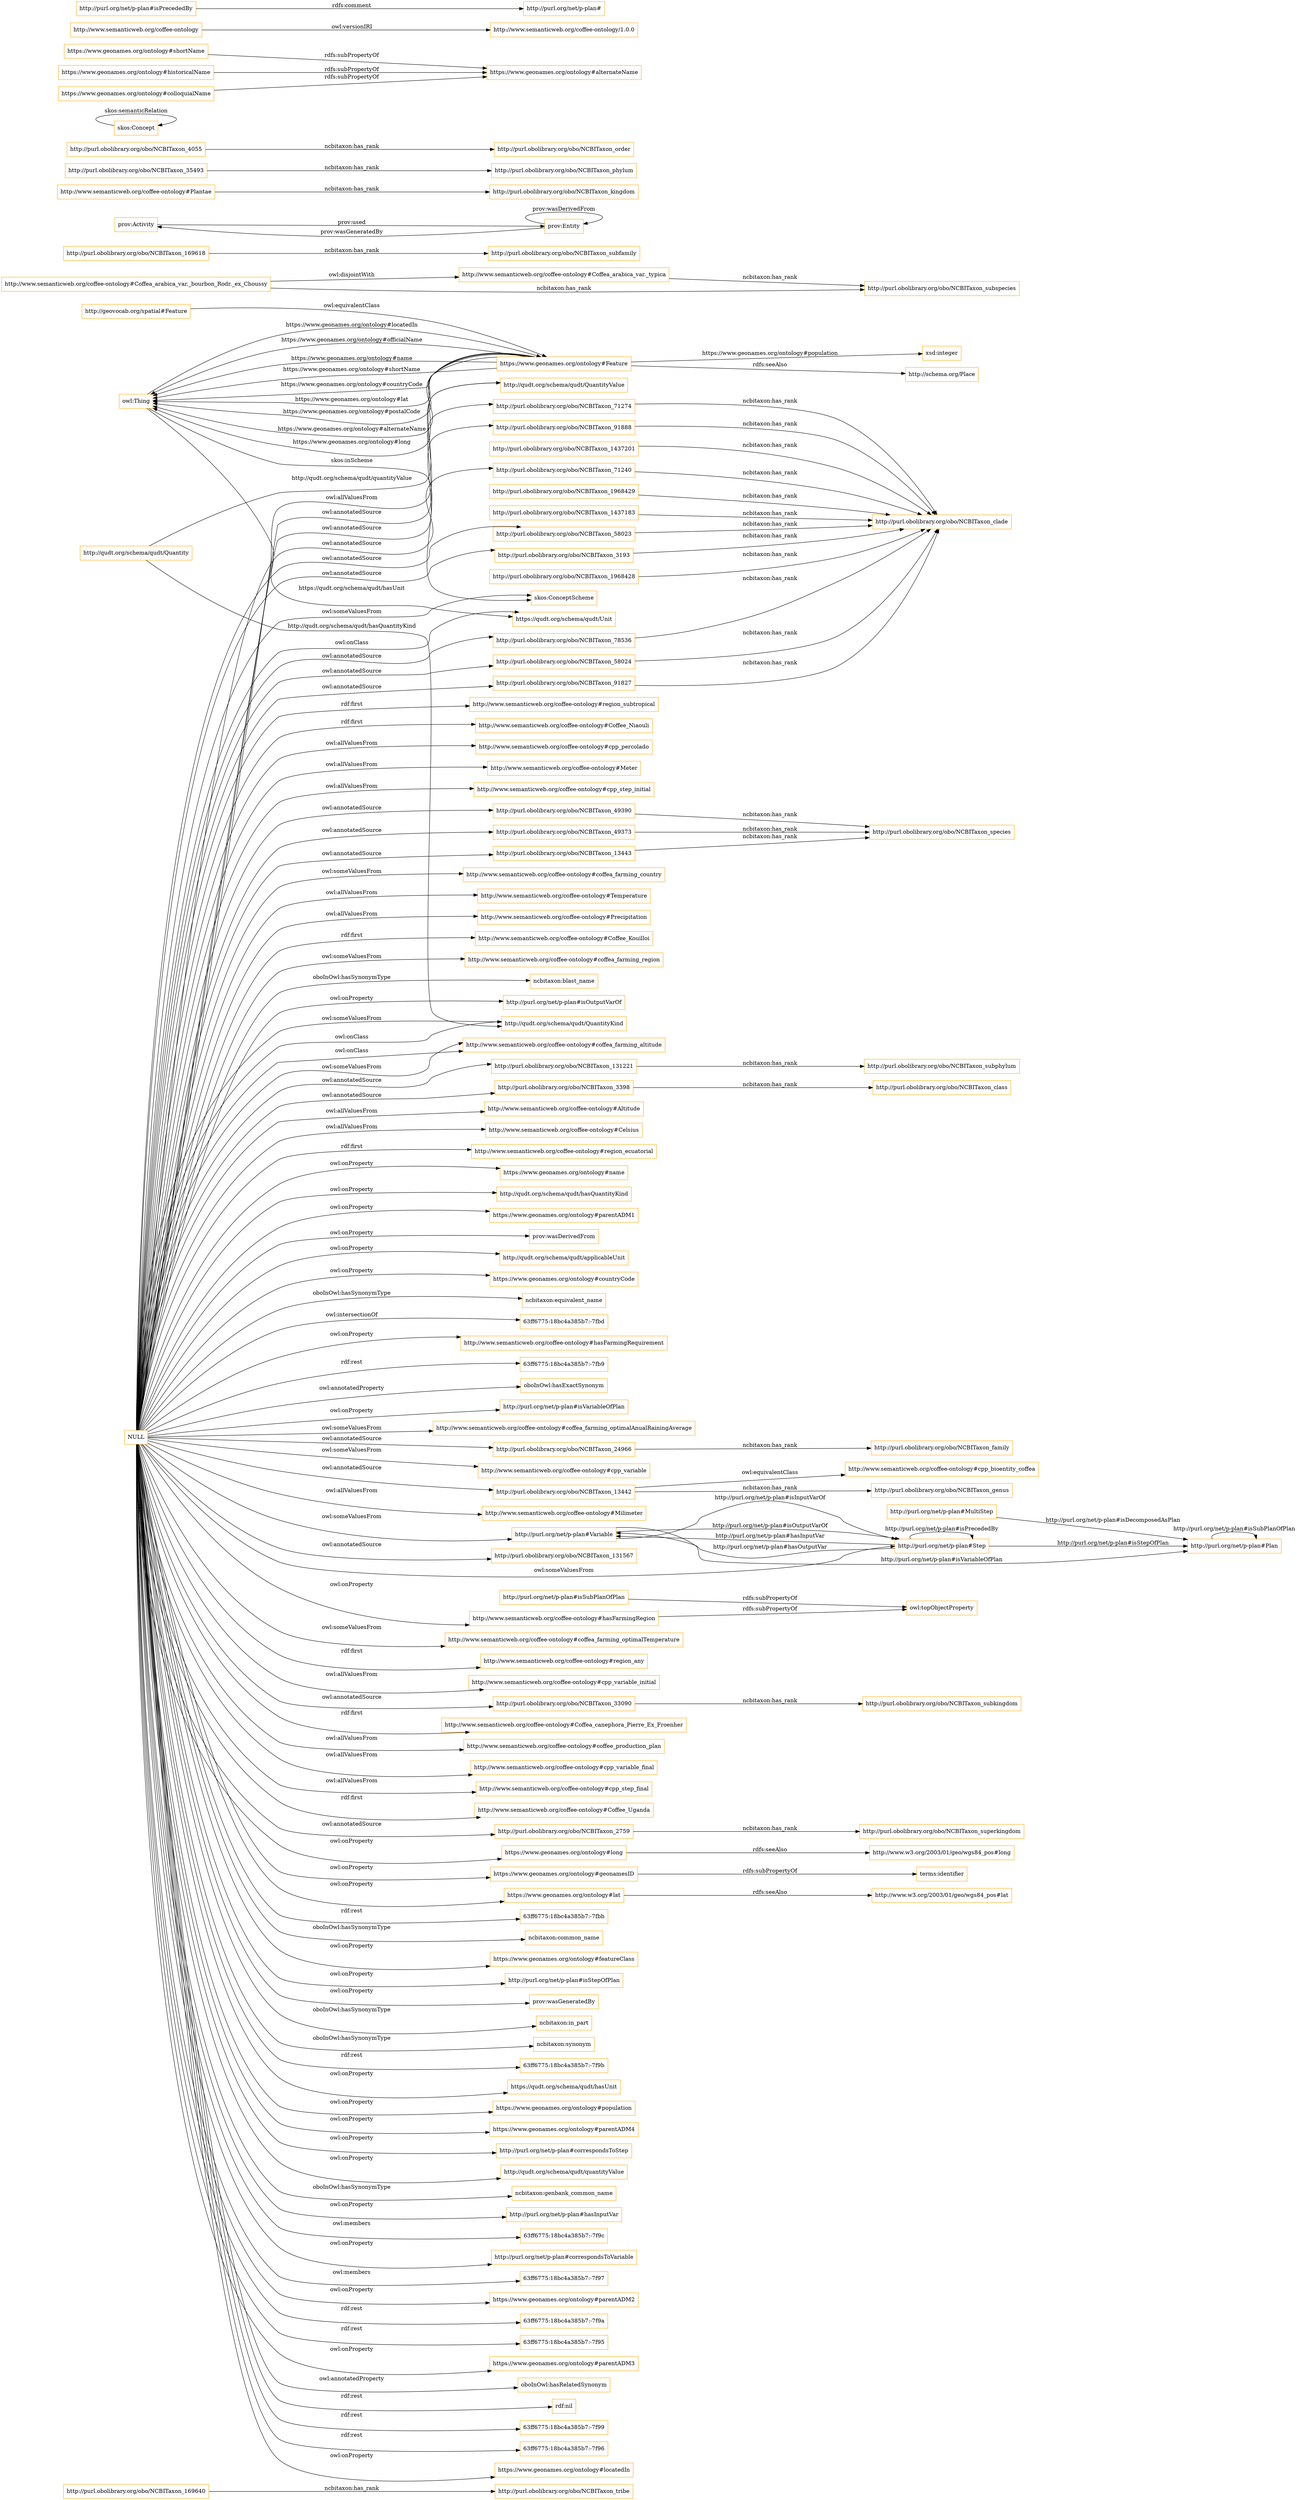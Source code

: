 digraph ar2dtool_diagram { 
rankdir=LR;
size="1501"
node [shape = rectangle, color="orange"]; "http://purl.obolibrary.org/obo/NCBITaxon_169640" "http://purl.obolibrary.org/obo/NCBITaxon_91827" "http://www.semanticweb.org/coffee-ontology#region_subtropical" "http://www.semanticweb.org/coffee-ontology#Coffee_Niaouli" "http://www.semanticweb.org/coffee-ontology#cpp_percolado" "http://www.semanticweb.org/coffee-ontology#Meter" "http://www.semanticweb.org/coffee-ontology#Coffea_arabica_var._typica" "http://purl.obolibrary.org/obo/NCBITaxon_169618" "http://purl.obolibrary.org/obo/NCBITaxon_71274" "prov:Activity" "http://purl.obolibrary.org/obo/NCBITaxon_superkingdom" "http://www.semanticweb.org/coffee-ontology#cpp_step_initial" "http://purl.obolibrary.org/obo/NCBITaxon_91888" "http://purl.obolibrary.org/obo/NCBITaxon_71240" "http://purl.obolibrary.org/obo/NCBITaxon_13443" "http://www.semanticweb.org/coffee-ontology#coffea_farming_country" "http://purl.obolibrary.org/obo/NCBITaxon_58023" "http://purl.obolibrary.org/obo/NCBITaxon_tribe" "http://purl.obolibrary.org/obo/NCBITaxon_kingdom" "http://purl.obolibrary.org/obo/NCBITaxon_3193" "http://geovocab.org/spatial#Feature" "http://www.semanticweb.org/coffee-ontology#Plantae" "http://purl.obolibrary.org/obo/NCBITaxon_35493" "http://www.semanticweb.org/coffee-ontology#Temperature" "http://purl.org/net/p-plan#MultiStep" "http://purl.obolibrary.org/obo/NCBITaxon_4055" "http://www.semanticweb.org/coffee-ontology#Precipitation" "http://www.semanticweb.org/coffee-ontology#Coffee_Kouilloi" "http://www.semanticweb.org/coffee-ontology#coffea_farming_region" "http://qudt.org/schema/qudt/QuantityValue" "http://purl.obolibrary.org/obo/NCBITaxon_1437201" "http://www.semanticweb.org/coffee-ontology#coffea_farming_altitude" "http://purl.obolibrary.org/obo/NCBITaxon_131221" "http://purl.obolibrary.org/obo/NCBITaxon_3398" "http://www.semanticweb.org/coffee-ontology#Altitude" "http://www.semanticweb.org/coffee-ontology#Celsius" "http://qudt.org/schema/qudt/Quantity" "http://purl.obolibrary.org/obo/NCBITaxon_subphylum" "http://www.semanticweb.org/coffee-ontology#region_ecuatorial" "skos:ConceptScheme" "http://www.semanticweb.org/coffee-ontology#coffea_farming_optimalAnualRainingAverage" "http://purl.obolibrary.org/obo/NCBITaxon_24966" "http://purl.obolibrary.org/obo/NCBITaxon_phylum" "http://purl.obolibrary.org/obo/NCBITaxon_1968429" "http://www.semanticweb.org/coffee-ontology#cpp_variable" "http://purl.obolibrary.org/obo/NCBITaxon_13442" "http://www.semanticweb.org/coffee-ontology#Coffea_arabica_var._bourbon_Rodr._ex_Choussy" "http://purl.obolibrary.org/obo/NCBITaxon_genus" "http://purl.obolibrary.org/obo/NCBITaxon_subkingdom" "skos:Concept" "http://purl.obolibrary.org/obo/NCBITaxon_1437183" "http://www.semanticweb.org/coffee-ontology#Milimeter" "http://www.semanticweb.org/coffee-ontology#cpp_bioentity_coffea" "https://qudt.org/schema/qudt/Unit" "http://purl.obolibrary.org/obo/NCBITaxon_131567" "http://purl.org/net/p-plan#Variable" "http://qudt.org/schema/qudt/QuantityKind" "http://purl.org/net/p-plan#Step" "http://purl.obolibrary.org/obo/NCBITaxon_33090" "http://purl.obolibrary.org/obo/NCBITaxon_78536" "http://www.semanticweb.org/coffee-ontology#coffea_farming_optimalTemperature" "http://purl.obolibrary.org/obo/NCBITaxon_species" "http://www.semanticweb.org/coffee-ontology#region_any" "http://purl.obolibrary.org/obo/NCBITaxon_49390" "http://www.semanticweb.org/coffee-ontology#cpp_variable_initial" "http://purl.obolibrary.org/obo/NCBITaxon_subspecies" "http://purl.obolibrary.org/obo/NCBITaxon_49373" "http://purl.obolibrary.org/obo/NCBITaxon_58024" "http://purl.obolibrary.org/obo/NCBITaxon_order" "http://purl.obolibrary.org/obo/NCBITaxon_2759" "http://purl.obolibrary.org/obo/NCBITaxon_family" "http://www.semanticweb.org/coffee-ontology#Coffea_canephora_Pierre_Ex_Froenher" "http://purl.org/net/p-plan#Plan" "http://purl.obolibrary.org/obo/NCBITaxon_subfamily" "http://purl.obolibrary.org/obo/NCBITaxon_1968428" "prov:Entity" "http://www.semanticweb.org/coffee-ontology#coffee_production_plan" "https://www.geonames.org/ontology#Feature" "http://www.semanticweb.org/coffee-ontology#cpp_variable_final" "http://www.semanticweb.org/coffee-ontology#cpp_step_final" "http://www.semanticweb.org/coffee-ontology#Coffee_Uganda" "http://purl.obolibrary.org/obo/NCBITaxon_class" ; /*classes style*/
	"http://purl.obolibrary.org/obo/NCBITaxon_24966" -> "http://purl.obolibrary.org/obo/NCBITaxon_family" [ label = "ncbitaxon:has_rank" ];
	"http://purl.obolibrary.org/obo/NCBITaxon_131221" -> "http://purl.obolibrary.org/obo/NCBITaxon_subphylum" [ label = "ncbitaxon:has_rank" ];
	"http://purl.obolibrary.org/obo/NCBITaxon_58024" -> "http://purl.obolibrary.org/obo/NCBITaxon_clade" [ label = "ncbitaxon:has_rank" ];
	"http://purl.obolibrary.org/obo/NCBITaxon_91827" -> "http://purl.obolibrary.org/obo/NCBITaxon_clade" [ label = "ncbitaxon:has_rank" ];
	"http://purl.obolibrary.org/obo/NCBITaxon_4055" -> "http://purl.obolibrary.org/obo/NCBITaxon_order" [ label = "ncbitaxon:has_rank" ];
	"http://www.semanticweb.org/coffee-ontology#hasFarmingRegion" -> "owl:topObjectProperty" [ label = "rdfs:subPropertyOf" ];
	"http://purl.obolibrary.org/obo/NCBITaxon_91888" -> "http://purl.obolibrary.org/obo/NCBITaxon_clade" [ label = "ncbitaxon:has_rank" ];
	"http://purl.obolibrary.org/obo/NCBITaxon_169618" -> "http://purl.obolibrary.org/obo/NCBITaxon_subfamily" [ label = "ncbitaxon:has_rank" ];
	"http://purl.obolibrary.org/obo/NCBITaxon_58023" -> "http://purl.obolibrary.org/obo/NCBITaxon_clade" [ label = "ncbitaxon:has_rank" ];
	"http://purl.obolibrary.org/obo/NCBITaxon_78536" -> "http://purl.obolibrary.org/obo/NCBITaxon_clade" [ label = "ncbitaxon:has_rank" ];
	"http://purl.obolibrary.org/obo/NCBITaxon_169640" -> "http://purl.obolibrary.org/obo/NCBITaxon_tribe" [ label = "ncbitaxon:has_rank" ];
	"http://purl.obolibrary.org/obo/NCBITaxon_1437201" -> "http://purl.obolibrary.org/obo/NCBITaxon_clade" [ label = "ncbitaxon:has_rank" ];
	"http://purl.obolibrary.org/obo/NCBITaxon_1968429" -> "http://purl.obolibrary.org/obo/NCBITaxon_clade" [ label = "ncbitaxon:has_rank" ];
	"https://www.geonames.org/ontology#long" -> "http://www.w3.org/2003/01/geo/wgs84_pos#long" [ label = "rdfs:seeAlso" ];
	"https://www.geonames.org/ontology#geonamesID" -> "terms:identifier" [ label = "rdfs:subPropertyOf" ];
	"http://geovocab.org/spatial#Feature" -> "https://www.geonames.org/ontology#Feature" [ label = "owl:equivalentClass" ];
	"http://purl.obolibrary.org/obo/NCBITaxon_1437183" -> "http://purl.obolibrary.org/obo/NCBITaxon_clade" [ label = "ncbitaxon:has_rank" ];
	"http://purl.obolibrary.org/obo/NCBITaxon_35493" -> "http://purl.obolibrary.org/obo/NCBITaxon_phylum" [ label = "ncbitaxon:has_rank" ];
	"https://www.geonames.org/ontology#shortName" -> "https://www.geonames.org/ontology#alternateName" [ label = "rdfs:subPropertyOf" ];
	"http://purl.obolibrary.org/obo/NCBITaxon_71274" -> "http://purl.obolibrary.org/obo/NCBITaxon_clade" [ label = "ncbitaxon:has_rank" ];
	"http://www.semanticweb.org/coffee-ontology#Coffea_arabica_var._bourbon_Rodr._ex_Choussy" -> "http://purl.obolibrary.org/obo/NCBITaxon_subspecies" [ label = "ncbitaxon:has_rank" ];
	"http://www.semanticweb.org/coffee-ontology#Coffea_arabica_var._bourbon_Rodr._ex_Choussy" -> "http://www.semanticweb.org/coffee-ontology#Coffea_arabica_var._typica" [ label = "owl:disjointWith" ];
	"https://www.geonames.org/ontology#lat" -> "http://www.w3.org/2003/01/geo/wgs84_pos#lat" [ label = "rdfs:seeAlso" ];
	"http://purl.obolibrary.org/obo/NCBITaxon_2759" -> "http://purl.obolibrary.org/obo/NCBITaxon_superkingdom" [ label = "ncbitaxon:has_rank" ];
	"https://www.geonames.org/ontology#historicalName" -> "https://www.geonames.org/ontology#alternateName" [ label = "rdfs:subPropertyOf" ];
	"http://purl.obolibrary.org/obo/NCBITaxon_71240" -> "http://purl.obolibrary.org/obo/NCBITaxon_clade" [ label = "ncbitaxon:has_rank" ];
	"http://purl.obolibrary.org/obo/NCBITaxon_1968428" -> "http://purl.obolibrary.org/obo/NCBITaxon_clade" [ label = "ncbitaxon:has_rank" ];
	"http://www.semanticweb.org/coffee-ontology" -> "http://www.semanticweb.org/coffee-ontology/1.0.0" [ label = "owl:versionIRI" ];
	"http://purl.obolibrary.org/obo/NCBITaxon_49390" -> "http://purl.obolibrary.org/obo/NCBITaxon_species" [ label = "ncbitaxon:has_rank" ];
	"http://purl.org/net/p-plan#isSubPlanOfPlan" -> "owl:topObjectProperty" [ label = "rdfs:subPropertyOf" ];
	"NULL" -> "http://www.semanticweb.org/coffee-ontology#coffea_farming_altitude" [ label = "owl:onClass" ];
	"NULL" -> "63ff6775:18bc4a385b7:-7fbb" [ label = "rdf:rest" ];
	"NULL" -> "ncbitaxon:common_name" [ label = "oboInOwl:hasSynonymType" ];
	"NULL" -> "http://www.semanticweb.org/coffee-ontology#Celsius" [ label = "owl:allValuesFrom" ];
	"NULL" -> "https://www.geonames.org/ontology#featureClass" [ label = "owl:onProperty" ];
	"NULL" -> "https://www.geonames.org/ontology#lat" [ label = "owl:onProperty" ];
	"NULL" -> "http://www.semanticweb.org/coffee-ontology#Coffee_Niaouli" [ label = "rdf:first" ];
	"NULL" -> "http://purl.org/net/p-plan#isStepOfPlan" [ label = "owl:onProperty" ];
	"NULL" -> "prov:wasGeneratedBy" [ label = "owl:onProperty" ];
	"NULL" -> "ncbitaxon:in_part" [ label = "oboInOwl:hasSynonymType" ];
	"NULL" -> "ncbitaxon:synonym" [ label = "oboInOwl:hasSynonymType" ];
	"NULL" -> "http://www.semanticweb.org/coffee-ontology#cpp_variable_final" [ label = "owl:allValuesFrom" ];
	"NULL" -> "http://purl.obolibrary.org/obo/NCBITaxon_49373" [ label = "owl:annotatedSource" ];
	"NULL" -> "63ff6775:18bc4a385b7:-7f9b" [ label = "rdf:rest" ];
	"NULL" -> "http://qudt.org/schema/qudt/QuantityKind" [ label = "owl:someValuesFrom" ];
	"NULL" -> "http://www.semanticweb.org/coffee-ontology#cpp_variable" [ label = "owl:someValuesFrom" ];
	"NULL" -> "https://qudt.org/schema/qudt/hasUnit" [ label = "owl:onProperty" ];
	"NULL" -> "http://purl.org/net/p-plan#Variable" [ label = "owl:someValuesFrom" ];
	"NULL" -> "http://purl.obolibrary.org/obo/NCBITaxon_58023" [ label = "owl:annotatedSource" ];
	"NULL" -> "https://www.geonames.org/ontology#population" [ label = "owl:onProperty" ];
	"NULL" -> "https://www.geonames.org/ontology#parentADM4" [ label = "owl:onProperty" ];
	"NULL" -> "http://purl.obolibrary.org/obo/NCBITaxon_3193" [ label = "owl:annotatedSource" ];
	"NULL" -> "http://www.semanticweb.org/coffee-ontology#Coffee_Uganda" [ label = "rdf:first" ];
	"NULL" -> "https://www.geonames.org/ontology#long" [ label = "owl:onProperty" ];
	"NULL" -> "http://www.semanticweb.org/coffee-ontology#region_any" [ label = "rdf:first" ];
	"NULL" -> "http://purl.org/net/p-plan#correspondsToStep" [ label = "owl:onProperty" ];
	"NULL" -> "http://www.semanticweb.org/coffee-ontology#Milimeter" [ label = "owl:allValuesFrom" ];
	"NULL" -> "http://purl.obolibrary.org/obo/NCBITaxon_71274" [ label = "owl:annotatedSource" ];
	"NULL" -> "http://purl.obolibrary.org/obo/NCBITaxon_71240" [ label = "owl:annotatedSource" ];
	"NULL" -> "http://qudt.org/schema/qudt/quantityValue" [ label = "owl:onProperty" ];
	"NULL" -> "http://qudt.org/schema/qudt/QuantityValue" [ label = "owl:allValuesFrom" ];
	"NULL" -> "http://www.semanticweb.org/coffee-ontology#Precipitation" [ label = "owl:allValuesFrom" ];
	"NULL" -> "ncbitaxon:genbank_common_name" [ label = "oboInOwl:hasSynonymType" ];
	"NULL" -> "http://purl.org/net/p-plan#hasInputVar" [ label = "owl:onProperty" ];
	"NULL" -> "http://purl.obolibrary.org/obo/NCBITaxon_49390" [ label = "owl:annotatedSource" ];
	"NULL" -> "http://www.semanticweb.org/coffee-ontology#coffea_farming_altitude" [ label = "owl:someValuesFrom" ];
	"NULL" -> "63ff6775:18bc4a385b7:-7f9c" [ label = "owl:members" ];
	"NULL" -> "http://purl.obolibrary.org/obo/NCBITaxon_13443" [ label = "owl:annotatedSource" ];
	"NULL" -> "http://purl.org/net/p-plan#correspondsToVariable" [ label = "owl:onProperty" ];
	"NULL" -> "63ff6775:18bc4a385b7:-7f97" [ label = "owl:members" ];
	"NULL" -> "http://www.semanticweb.org/coffee-ontology#coffea_farming_optimalAnualRainingAverage" [ label = "owl:someValuesFrom" ];
	"NULL" -> "http://qudt.org/schema/qudt/QuantityKind" [ label = "owl:onClass" ];
	"NULL" -> "http://purl.obolibrary.org/obo/NCBITaxon_78536" [ label = "owl:annotatedSource" ];
	"NULL" -> "http://purl.obolibrary.org/obo/NCBITaxon_33090" [ label = "owl:annotatedSource" ];
	"NULL" -> "https://www.geonames.org/ontology#parentADM2" [ label = "owl:onProperty" ];
	"NULL" -> "63ff6775:18bc4a385b7:-7f9a" [ label = "rdf:rest" ];
	"NULL" -> "63ff6775:18bc4a385b7:-7f95" [ label = "rdf:rest" ];
	"NULL" -> "http://www.semanticweb.org/coffee-ontology#Meter" [ label = "owl:allValuesFrom" ];
	"NULL" -> "http://www.semanticweb.org/coffee-ontology#Altitude" [ label = "owl:allValuesFrom" ];
	"NULL" -> "http://www.semanticweb.org/coffee-ontology#coffea_farming_optimalTemperature" [ label = "owl:someValuesFrom" ];
	"NULL" -> "https://www.geonames.org/ontology#parentADM3" [ label = "owl:onProperty" ];
	"NULL" -> "http://www.semanticweb.org/coffee-ontology#coffea_farming_region" [ label = "owl:someValuesFrom" ];
	"NULL" -> "oboInOwl:hasRelatedSynonym" [ label = "owl:annotatedProperty" ];
	"NULL" -> "rdf:nil" [ label = "rdf:rest" ];
	"NULL" -> "63ff6775:18bc4a385b7:-7f99" [ label = "rdf:rest" ];
	"NULL" -> "http://www.semanticweb.org/coffee-ontology#cpp_variable_initial" [ label = "owl:allValuesFrom" ];
	"NULL" -> "http://www.semanticweb.org/coffee-ontology#region_ecuatorial" [ label = "rdf:first" ];
	"NULL" -> "http://www.semanticweb.org/coffee-ontology#Coffea_canephora_Pierre_Ex_Froenher" [ label = "rdf:first" ];
	"NULL" -> "http://www.semanticweb.org/coffee-ontology#Coffee_Kouilloi" [ label = "rdf:first" ];
	"NULL" -> "63ff6775:18bc4a385b7:-7f96" [ label = "rdf:rest" ];
	"NULL" -> "https://www.geonames.org/ontology#geonamesID" [ label = "owl:onProperty" ];
	"NULL" -> "http://www.semanticweb.org/coffee-ontology#coffee_production_plan" [ label = "owl:allValuesFrom" ];
	"NULL" -> "https://www.geonames.org/ontology#locatedIn" [ label = "owl:onProperty" ];
	"NULL" -> "http://purl.org/net/p-plan#Step" [ label = "owl:someValuesFrom" ];
	"NULL" -> "ncbitaxon:blast_name" [ label = "oboInOwl:hasSynonymType" ];
	"NULL" -> "http://purl.obolibrary.org/obo/NCBITaxon_91888" [ label = "owl:annotatedSource" ];
	"NULL" -> "http://purl.obolibrary.org/obo/NCBITaxon_13442" [ label = "owl:annotatedSource" ];
	"NULL" -> "http://purl.org/net/p-plan#isOutputVarOf" [ label = "owl:onProperty" ];
	"NULL" -> "http://purl.obolibrary.org/obo/NCBITaxon_3398" [ label = "owl:annotatedSource" ];
	"NULL" -> "http://www.semanticweb.org/coffee-ontology#hasFarmingRegion" [ label = "owl:onProperty" ];
	"NULL" -> "http://www.semanticweb.org/coffee-ontology#region_subtropical" [ label = "rdf:first" ];
	"NULL" -> "http://www.semanticweb.org/coffee-ontology#cpp_step_final" [ label = "owl:allValuesFrom" ];
	"NULL" -> "https://www.geonames.org/ontology#name" [ label = "owl:onProperty" ];
	"NULL" -> "http://qudt.org/schema/qudt/hasQuantityKind" [ label = "owl:onProperty" ];
	"NULL" -> "http://purl.obolibrary.org/obo/NCBITaxon_58024" [ label = "owl:annotatedSource" ];
	"NULL" -> "https://www.geonames.org/ontology#parentADM1" [ label = "owl:onProperty" ];
	"NULL" -> "prov:wasDerivedFrom" [ label = "owl:onProperty" ];
	"NULL" -> "http://purl.obolibrary.org/obo/NCBITaxon_24966" [ label = "owl:annotatedSource" ];
	"NULL" -> "http://www.semanticweb.org/coffee-ontology#cpp_step_initial" [ label = "owl:allValuesFrom" ];
	"NULL" -> "http://purl.obolibrary.org/obo/NCBITaxon_2759" [ label = "owl:annotatedSource" ];
	"NULL" -> "http://purl.obolibrary.org/obo/NCBITaxon_131221" [ label = "owl:annotatedSource" ];
	"NULL" -> "http://purl.obolibrary.org/obo/NCBITaxon_91827" [ label = "owl:annotatedSource" ];
	"NULL" -> "http://qudt.org/schema/qudt/applicableUnit" [ label = "owl:onProperty" ];
	"NULL" -> "http://purl.obolibrary.org/obo/NCBITaxon_131567" [ label = "owl:annotatedSource" ];
	"NULL" -> "https://www.geonames.org/ontology#countryCode" [ label = "owl:onProperty" ];
	"NULL" -> "ncbitaxon:equivalent_name" [ label = "oboInOwl:hasSynonymType" ];
	"NULL" -> "http://www.semanticweb.org/coffee-ontology#Temperature" [ label = "owl:allValuesFrom" ];
	"NULL" -> "63ff6775:18bc4a385b7:-7fbd" [ label = "owl:intersectionOf" ];
	"NULL" -> "http://www.semanticweb.org/coffee-ontology#hasFarmingRequirement" [ label = "owl:onProperty" ];
	"NULL" -> "skos:ConceptScheme" [ label = "owl:someValuesFrom" ];
	"NULL" -> "https://qudt.org/schema/qudt/Unit" [ label = "owl:onClass" ];
	"NULL" -> "http://www.semanticweb.org/coffee-ontology#cpp_percolado" [ label = "owl:allValuesFrom" ];
	"NULL" -> "63ff6775:18bc4a385b7:-7fb9" [ label = "rdf:rest" ];
	"NULL" -> "http://www.semanticweb.org/coffee-ontology#coffea_farming_country" [ label = "owl:someValuesFrom" ];
	"NULL" -> "oboInOwl:hasExactSynonym" [ label = "owl:annotatedProperty" ];
	"NULL" -> "http://purl.org/net/p-plan#isVariableOfPlan" [ label = "owl:onProperty" ];
	"http://www.semanticweb.org/coffee-ontology#Plantae" -> "http://purl.obolibrary.org/obo/NCBITaxon_kingdom" [ label = "ncbitaxon:has_rank" ];
	"http://purl.obolibrary.org/obo/NCBITaxon_13443" -> "http://purl.obolibrary.org/obo/NCBITaxon_species" [ label = "ncbitaxon:has_rank" ];
	"https://www.geonames.org/ontology#Feature" -> "http://schema.org/Place" [ label = "rdfs:seeAlso" ];
	"http://purl.obolibrary.org/obo/NCBITaxon_3193" -> "http://purl.obolibrary.org/obo/NCBITaxon_clade" [ label = "ncbitaxon:has_rank" ];
	"http://purl.obolibrary.org/obo/NCBITaxon_3398" -> "http://purl.obolibrary.org/obo/NCBITaxon_class" [ label = "ncbitaxon:has_rank" ];
	"http://purl.obolibrary.org/obo/NCBITaxon_13442" -> "http://www.semanticweb.org/coffee-ontology#cpp_bioentity_coffea" [ label = "owl:equivalentClass" ];
	"http://purl.obolibrary.org/obo/NCBITaxon_13442" -> "http://purl.obolibrary.org/obo/NCBITaxon_genus" [ label = "ncbitaxon:has_rank" ];
	"http://www.semanticweb.org/coffee-ontology#Coffea_arabica_var._typica" -> "http://purl.obolibrary.org/obo/NCBITaxon_subspecies" [ label = "ncbitaxon:has_rank" ];
	"http://purl.obolibrary.org/obo/NCBITaxon_49373" -> "http://purl.obolibrary.org/obo/NCBITaxon_species" [ label = "ncbitaxon:has_rank" ];
	"http://purl.org/net/p-plan#isPrecededBy" -> "http://purl.org/net/p-plan#" [ label = "rdfs:comment" ];
	"http://purl.obolibrary.org/obo/NCBITaxon_33090" -> "http://purl.obolibrary.org/obo/NCBITaxon_subkingdom" [ label = "ncbitaxon:has_rank" ];
	"https://www.geonames.org/ontology#colloquialName" -> "https://www.geonames.org/ontology#alternateName" [ label = "rdfs:subPropertyOf" ];
	"https://www.geonames.org/ontology#Feature" -> "owl:Thing" [ label = "https://www.geonames.org/ontology#officialName" ];
	"http://purl.org/net/p-plan#Plan" -> "http://purl.org/net/p-plan#Plan" [ label = "http://purl.org/net/p-plan#isSubPlanOfPlan" ];
	"owl:Thing" -> "https://qudt.org/schema/qudt/Unit" [ label = "https://qudt.org/schema/qudt/hasUnit" ];
	"https://www.geonames.org/ontology#Feature" -> "owl:Thing" [ label = "https://www.geonames.org/ontology#name" ];
	"https://www.geonames.org/ontology#Feature" -> "owl:Thing" [ label = "https://www.geonames.org/ontology#shortName" ];
	"owl:Thing" -> "skos:ConceptScheme" [ label = "skos:inScheme" ];
	"https://www.geonames.org/ontology#Feature" -> "owl:Thing" [ label = "https://www.geonames.org/ontology#countryCode" ];
	"http://purl.org/net/p-plan#Step" -> "http://purl.org/net/p-plan#Variable" [ label = "http://purl.org/net/p-plan#hasInputVar" ];
	"https://www.geonames.org/ontology#Feature" -> "owl:Thing" [ label = "https://www.geonames.org/ontology#lat" ];
	"http://purl.org/net/p-plan#Step" -> "http://purl.org/net/p-plan#Variable" [ label = "http://purl.org/net/p-plan#hasOutputVar" ];
	"prov:Entity" -> "prov:Activity" [ label = "prov:wasGeneratedBy" ];
	"http://purl.org/net/p-plan#Variable" -> "http://purl.org/net/p-plan#Step" [ label = "http://purl.org/net/p-plan#isInputVarOf" ];
	"http://qudt.org/schema/qudt/Quantity" -> "http://qudt.org/schema/qudt/QuantityValue" [ label = "http://qudt.org/schema/qudt/quantityValue" ];
	"prov:Entity" -> "prov:Entity" [ label = "prov:wasDerivedFrom" ];
	"https://www.geonames.org/ontology#Feature" -> "owl:Thing" [ label = "https://www.geonames.org/ontology#postalCode" ];
	"http://purl.org/net/p-plan#MultiStep" -> "http://purl.org/net/p-plan#Plan" [ label = "http://purl.org/net/p-plan#isDecomposedAsPlan" ];
	"http://purl.org/net/p-plan#Step" -> "http://purl.org/net/p-plan#Step" [ label = "http://purl.org/net/p-plan#isPrecededBy" ];
	"http://purl.org/net/p-plan#Step" -> "http://purl.org/net/p-plan#Plan" [ label = "http://purl.org/net/p-plan#isStepOfPlan" ];
	"prov:Activity" -> "prov:Entity" [ label = "prov:used" ];
	"https://www.geonames.org/ontology#Feature" -> "owl:Thing" [ label = "https://www.geonames.org/ontology#alternateName" ];
	"owl:Thing" -> "https://www.geonames.org/ontology#Feature" [ label = "https://www.geonames.org/ontology#locatedIn" ];
	"skos:Concept" -> "skos:Concept" [ label = "skos:semanticRelation" ];
	"https://www.geonames.org/ontology#Feature" -> "xsd:integer" [ label = "https://www.geonames.org/ontology#population" ];
	"https://www.geonames.org/ontology#Feature" -> "owl:Thing" [ label = "https://www.geonames.org/ontology#long" ];
	"http://purl.org/net/p-plan#Variable" -> "http://purl.org/net/p-plan#Plan" [ label = "http://purl.org/net/p-plan#isVariableOfPlan" ];
	"http://qudt.org/schema/qudt/Quantity" -> "http://qudt.org/schema/qudt/QuantityKind" [ label = "http://qudt.org/schema/qudt/hasQuantityKind" ];
	"http://purl.org/net/p-plan#Variable" -> "http://purl.org/net/p-plan#Step" [ label = "http://purl.org/net/p-plan#isOutputVarOf" ];

}
